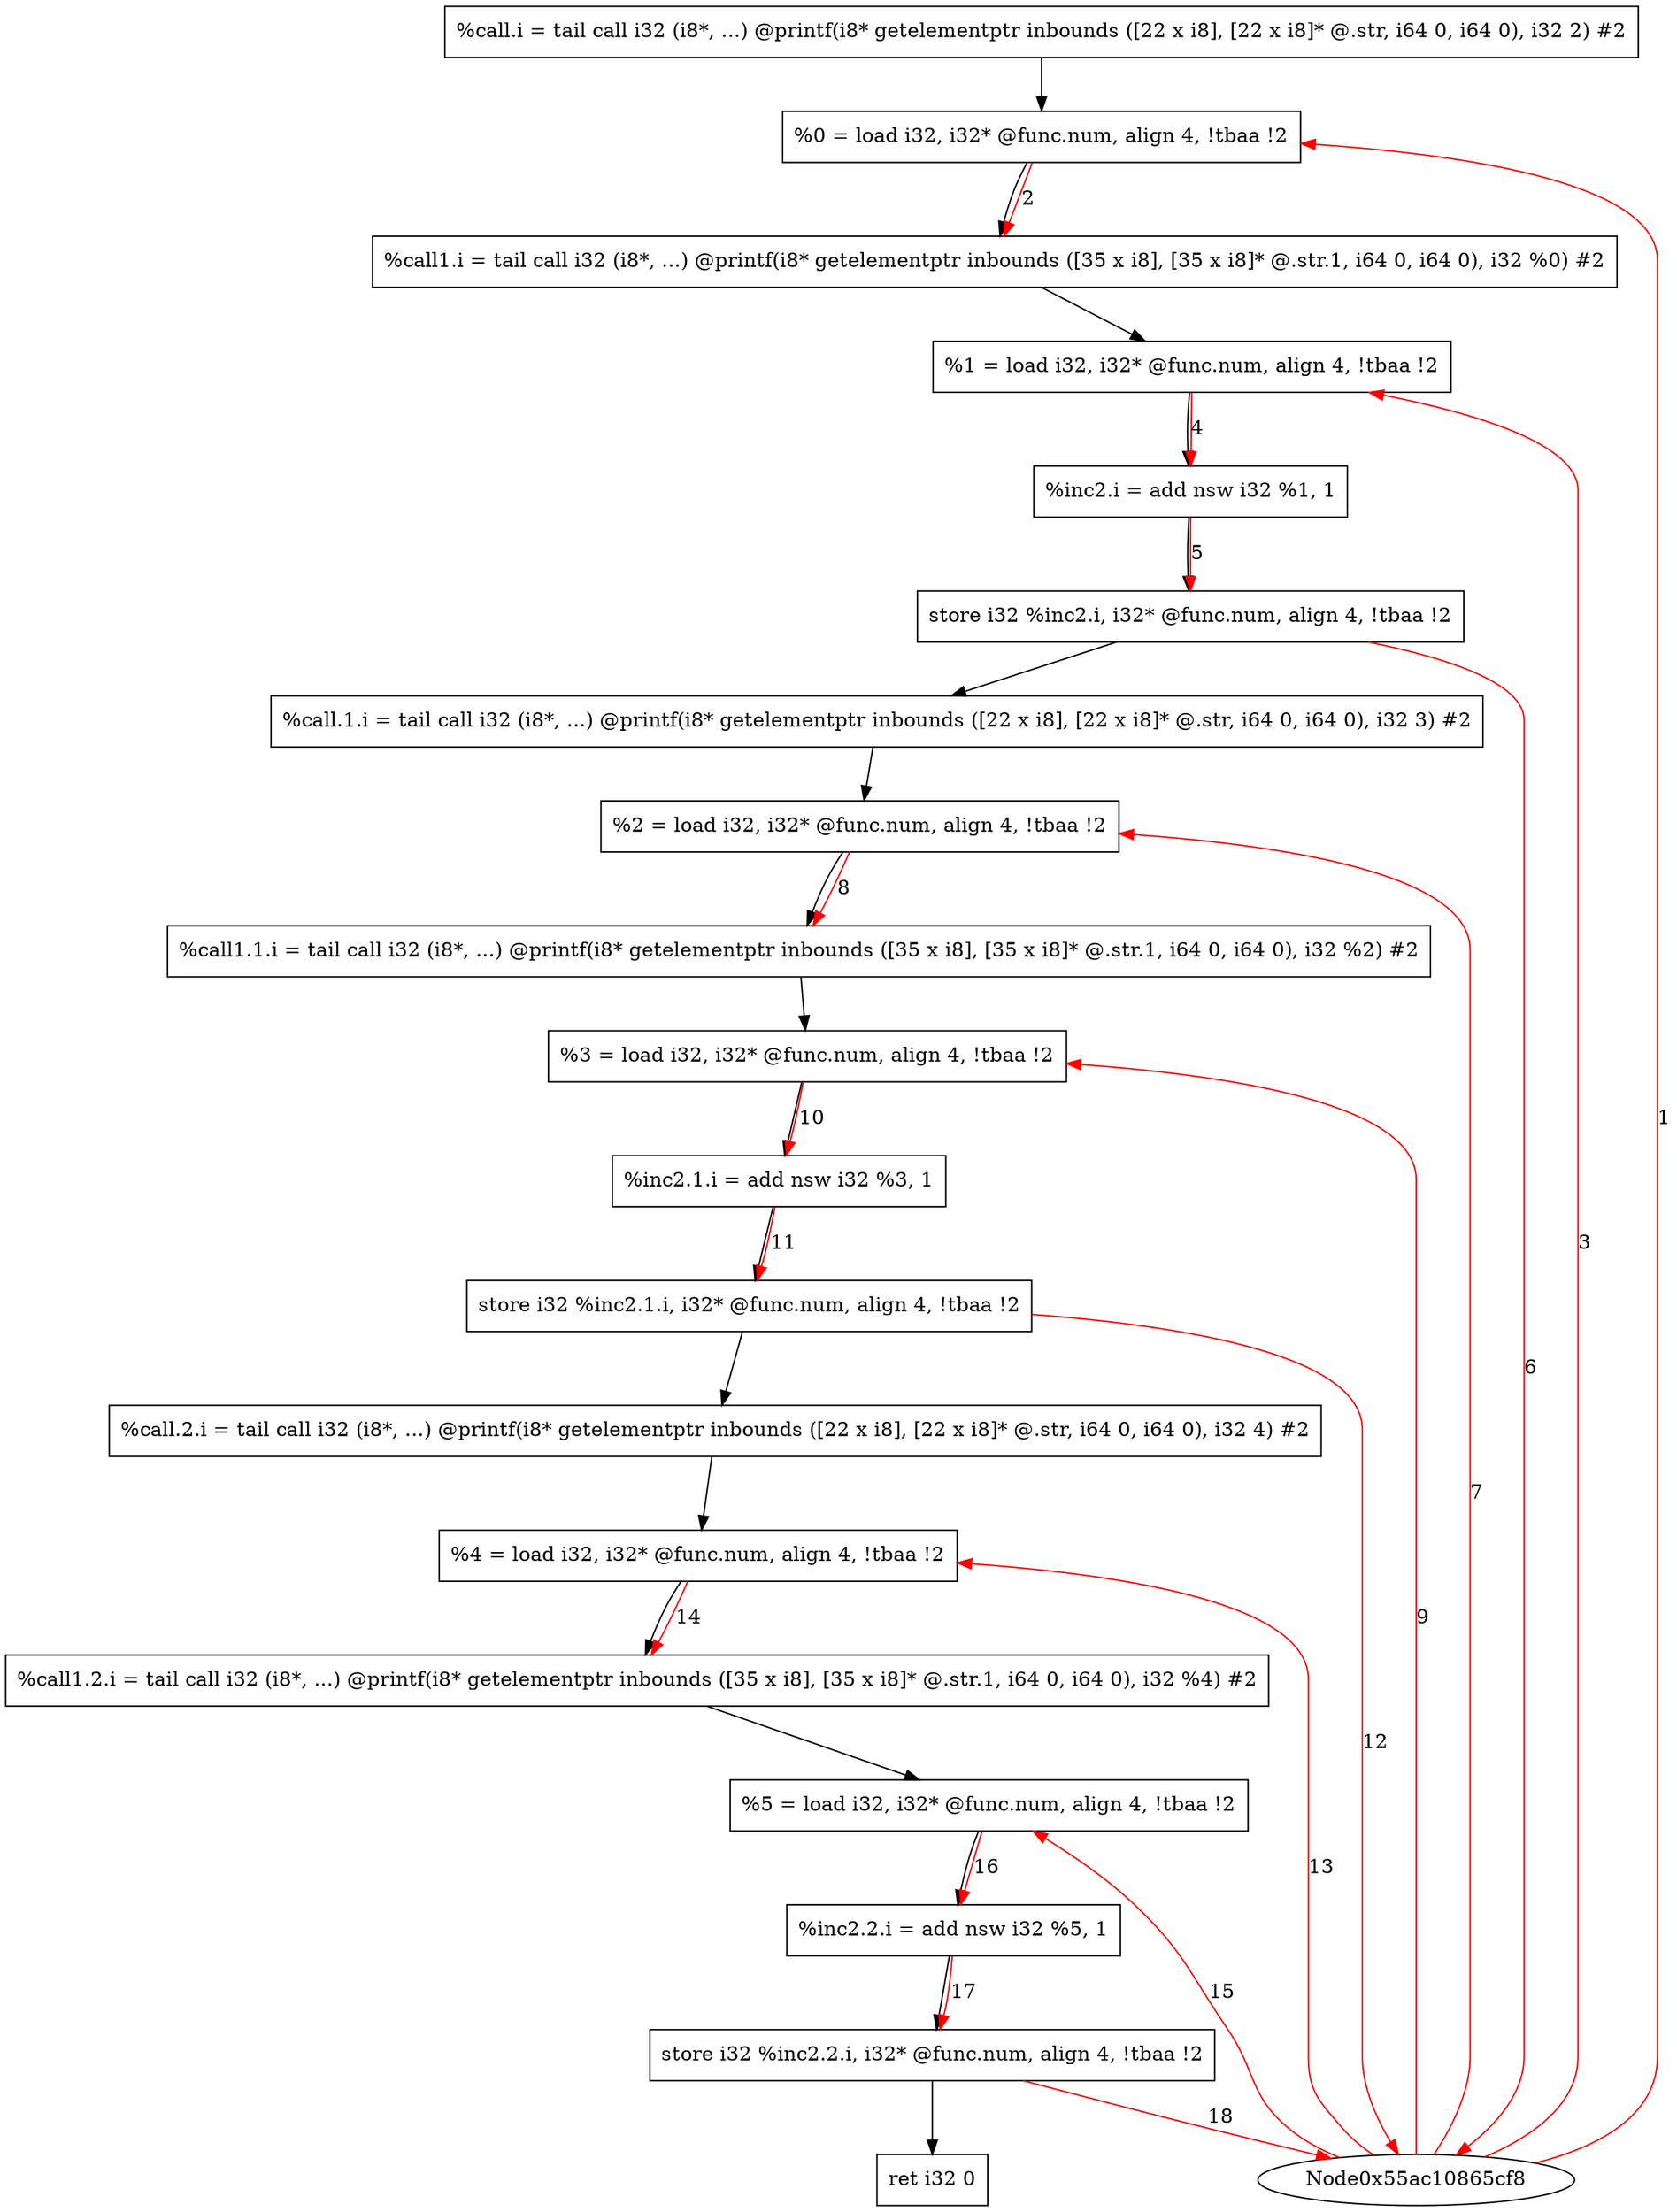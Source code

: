 digraph "CDFG for'main' function" {
	Node0x55ac10868b08[shape=record, label="  %call.i = tail call i32 (i8*, ...) @printf(i8* getelementptr inbounds ([22 x i8], [22 x i8]* @.str, i64 0, i64 0), i32 2) #2"]
	Node0x55ac10868a78[shape=record, label="  %0 = load i32, i32* @func.num, align 4, !tbaa !2"]
	Node0x55ac10868c58[shape=record, label="  %call1.i = tail call i32 (i8*, ...) @printf(i8* getelementptr inbounds ([35 x i8], [35 x i8]* @.str.1, i64 0, i64 0), i32 %0) #2"]
	Node0x55ac10868d38[shape=record, label="  %1 = load i32, i32* @func.num, align 4, !tbaa !2"]
	Node0x55ac10868dd0[shape=record, label="  %inc2.i = add nsw i32 %1, 1"]
	Node0x55ac10868e40[shape=record, label="  store i32 %inc2.i, i32* @func.num, align 4, !tbaa !2"]
	Node0x55ac10868ef8[shape=record, label="  %call.1.i = tail call i32 (i8*, ...) @printf(i8* getelementptr inbounds ([22 x i8], [22 x i8]* @.str, i64 0, i64 0), i32 3) #2"]
	Node0x55ac10869008[shape=record, label="  %2 = load i32, i32* @func.num, align 4, !tbaa !2"]
	Node0x55ac108690c8[shape=record, label="  %call1.1.i = tail call i32 (i8*, ...) @printf(i8* getelementptr inbounds ([35 x i8], [35 x i8]* @.str.1, i64 0, i64 0), i32 %2) #2"]
	Node0x55ac108691b8[shape=record, label="  %3 = load i32, i32* @func.num, align 4, !tbaa !2"]
	Node0x55ac10869230[shape=record, label="  %inc2.1.i = add nsw i32 %3, 1"]
	Node0x55ac108692d0[shape=record, label="  store i32 %inc2.1.i, i32* @func.num, align 4, !tbaa !2"]
	Node0x55ac10869368[shape=record, label="  %call.2.i = tail call i32 (i8*, ...) @printf(i8* getelementptr inbounds ([22 x i8], [22 x i8]* @.str, i64 0, i64 0), i32 4) #2"]
	Node0x55ac10869478[shape=record, label="  %4 = load i32, i32* @func.num, align 4, !tbaa !2"]
	Node0x55ac10869558[shape=record, label="  %call1.2.i = tail call i32 (i8*, ...) @printf(i8* getelementptr inbounds ([35 x i8], [35 x i8]* @.str.1, i64 0, i64 0), i32 %4) #2"]
	Node0x55ac10869638[shape=record, label="  %5 = load i32, i32* @func.num, align 4, !tbaa !2"]
	Node0x55ac108696b0[shape=record, label="  %inc2.2.i = add nsw i32 %5, 1"]
	Node0x55ac10869750[shape=record, label="  store i32 %inc2.2.i, i32* @func.num, align 4, !tbaa !2"]
	Node0x55ac108697e8[shape=record, label="  ret i32 0"]
	Node0x55ac10868b08 -> Node0x55ac10868a78
	Node0x55ac10868a78 -> Node0x55ac10868c58
	Node0x55ac10868c58 -> Node0x55ac10868d38
	Node0x55ac10868d38 -> Node0x55ac10868dd0
	Node0x55ac10868dd0 -> Node0x55ac10868e40
	Node0x55ac10868e40 -> Node0x55ac10868ef8
	Node0x55ac10868ef8 -> Node0x55ac10869008
	Node0x55ac10869008 -> Node0x55ac108690c8
	Node0x55ac108690c8 -> Node0x55ac108691b8
	Node0x55ac108691b8 -> Node0x55ac10869230
	Node0x55ac10869230 -> Node0x55ac108692d0
	Node0x55ac108692d0 -> Node0x55ac10869368
	Node0x55ac10869368 -> Node0x55ac10869478
	Node0x55ac10869478 -> Node0x55ac10869558
	Node0x55ac10869558 -> Node0x55ac10869638
	Node0x55ac10869638 -> Node0x55ac108696b0
	Node0x55ac108696b0 -> Node0x55ac10869750
	Node0x55ac10869750 -> Node0x55ac108697e8
edge [color=red]
	Node0x55ac10865cf8 -> Node0x55ac10868a78[label="1"]
	Node0x55ac10868a78 -> Node0x55ac10868c58[label="2"]
	Node0x55ac10865cf8 -> Node0x55ac10868d38[label="3"]
	Node0x55ac10868d38 -> Node0x55ac10868dd0[label="4"]
	Node0x55ac10868dd0 -> Node0x55ac10868e40[label="5"]
	Node0x55ac10868e40 -> Node0x55ac10865cf8[label="6"]
	Node0x55ac10865cf8 -> Node0x55ac10869008[label="7"]
	Node0x55ac10869008 -> Node0x55ac108690c8[label="8"]
	Node0x55ac10865cf8 -> Node0x55ac108691b8[label="9"]
	Node0x55ac108691b8 -> Node0x55ac10869230[label="10"]
	Node0x55ac10869230 -> Node0x55ac108692d0[label="11"]
	Node0x55ac108692d0 -> Node0x55ac10865cf8[label="12"]
	Node0x55ac10865cf8 -> Node0x55ac10869478[label="13"]
	Node0x55ac10869478 -> Node0x55ac10869558[label="14"]
	Node0x55ac10865cf8 -> Node0x55ac10869638[label="15"]
	Node0x55ac10869638 -> Node0x55ac108696b0[label="16"]
	Node0x55ac108696b0 -> Node0x55ac10869750[label="17"]
	Node0x55ac10869750 -> Node0x55ac10865cf8[label="18"]
}
